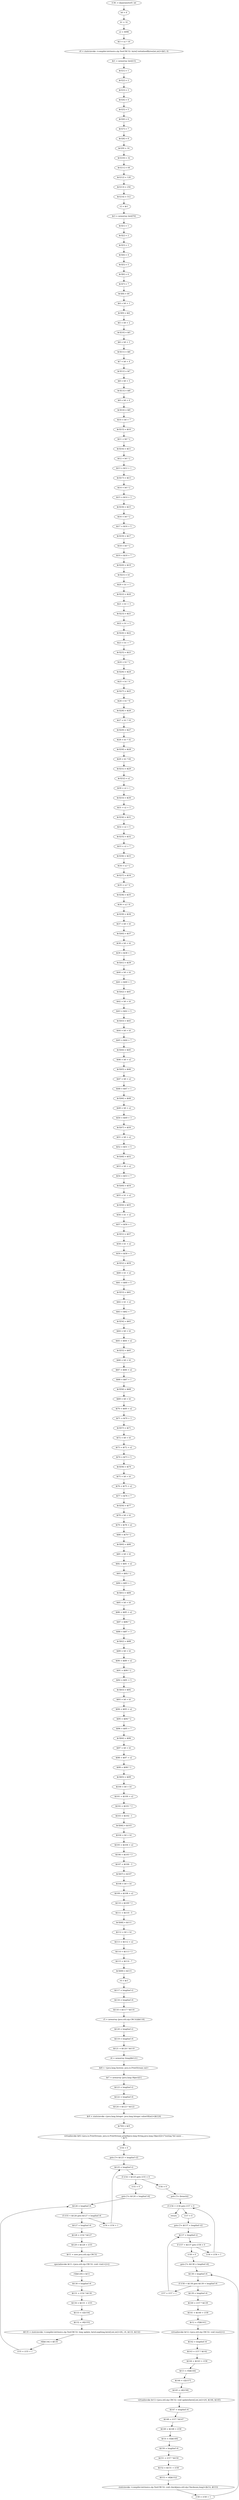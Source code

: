 digraph "unitGraph" {
    "i136 := @parameter0: int"
    "b0 = 8"
    "b1 = 32"
    "s2 = 4096"
    "$i3 = s2 * 16"
    "r0 = staticinvoke <compiler.intrinsics.zip.TestCRC32: byte[] initializedBytes(int,int)>($i3, 0)"
    "$r1 = newarray (int)[15]"
    "$r1[1] = 1"
    "$r1[2] = 2"
    "$r1[3] = 3"
    "$r1[4] = 4"
    "$r1[5] = 5"
    "$r1[6] = 6"
    "$r1[7] = 7"
    "$r1[8] = 8"
    "$r1[9] = 16"
    "$r1[10] = 32"
    "$r1[11] = 64"
    "$r1[12] = 128"
    "$r1[13] = 256"
    "$r1[14] = 512"
    "r2 = $r1"
    "$r3 = newarray (int)[70]"
    "$r3[1] = 1"
    "$r3[2] = 2"
    "$r3[3] = 3"
    "$r3[4] = 4"
    "$r3[5] = 5"
    "$r3[6] = 6"
    "$r3[7] = 7"
    "$r3[8] = b0"
    "$i4 = b0 + 1"
    "$r3[9] = $i4"
    "$i5 = b0 + 2"
    "$r3[10] = $i5"
    "$i6 = b0 + 3"
    "$r3[11] = $i6"
    "$i7 = b0 + 4"
    "$r3[12] = $i7"
    "$i8 = b0 + 5"
    "$r3[13] = $i8"
    "$i9 = b0 + 6"
    "$r3[14] = $i9"
    "$i10 = b0 + 7"
    "$r3[15] = $i10"
    "$i11 = b0 * 2"
    "$r3[16] = $i11"
    "$i12 = b0 * 2"
    "$i13 = $i12 + 1"
    "$r3[17] = $i13"
    "$i14 = b0 * 2"
    "$i15 = $i14 + 3"
    "$r3[18] = $i15"
    "$i16 = b0 * 2"
    "$i17 = $i16 + 5"
    "$r3[19] = $i17"
    "$i18 = b0 * 2"
    "$i19 = $i18 + 7"
    "$r3[20] = $i19"
    "$r3[21] = b1"
    "$i20 = b1 + 1"
    "$r3[22] = $i20"
    "$i21 = b1 + 3"
    "$r3[23] = $i21"
    "$i22 = b1 + 5"
    "$r3[24] = $i22"
    "$i23 = b1 + 7"
    "$r3[25] = $i23"
    "$i24 = b1 * 2"
    "$r3[26] = $i24"
    "$i25 = b1 * 4"
    "$r3[27] = $i25"
    "$i26 = b1 * 8"
    "$r3[28] = $i26"
    "$i27 = b1 * 16"
    "$r3[29] = $i27"
    "$i28 = b1 * 32"
    "$r3[30] = $i28"
    "$i29 = b1 * 64"
    "$r3[31] = $i29"
    "$r3[32] = s2"
    "$i30 = s2 + 1"
    "$r3[33] = $i30"
    "$i31 = s2 + 3"
    "$r3[34] = $i31"
    "$i32 = s2 + 5"
    "$r3[35] = $i32"
    "$i33 = s2 + 7"
    "$r3[36] = $i33"
    "$i34 = s2 * 2"
    "$r3[37] = $i34"
    "$i35 = s2 * 4"
    "$r3[38] = $i35"
    "$i36 = s2 * 8"
    "$r3[39] = $i36"
    "$i37 = b0 + b1"
    "$r3[40] = $i37"
    "$i38 = b0 + b1"
    "$i39 = $i38 + 1"
    "$r3[41] = $i39"
    "$i40 = b0 + b1"
    "$i41 = $i40 + 3"
    "$r3[42] = $i41"
    "$i42 = b0 + b1"
    "$i43 = $i42 + 5"
    "$r3[43] = $i43"
    "$i44 = b0 + b1"
    "$i45 = $i44 + 7"
    "$r3[44] = $i45"
    "$i46 = b0 + s2"
    "$r3[45] = $i46"
    "$i47 = b0 + s2"
    "$i48 = $i47 + 1"
    "$r3[46] = $i48"
    "$i49 = b0 + s2"
    "$i50 = $i49 + 3"
    "$r3[47] = $i50"
    "$i51 = b0 + s2"
    "$i52 = $i51 + 5"
    "$r3[48] = $i52"
    "$i53 = b0 + s2"
    "$i54 = $i53 + 7"
    "$r3[49] = $i54"
    "$i55 = b1 + s2"
    "$r3[50] = $i55"
    "$i56 = b1 + s2"
    "$i57 = $i56 + 1"
    "$r3[51] = $i57"
    "$i58 = b1 + s2"
    "$i59 = $i58 + 3"
    "$r3[52] = $i59"
    "$i60 = b1 + s2"
    "$i61 = $i60 + 5"
    "$r3[53] = $i61"
    "$i62 = b1 + s2"
    "$i63 = $i62 + 7"
    "$r3[54] = $i63"
    "$i64 = b0 + b1"
    "$i65 = $i64 + s2"
    "$r3[55] = $i65"
    "$i66 = b0 + b1"
    "$i67 = $i66 + s2"
    "$i68 = $i67 + 1"
    "$r3[56] = $i68"
    "$i69 = b0 + b1"
    "$i70 = $i69 + s2"
    "$i71 = $i70 + 3"
    "$r3[57] = $i71"
    "$i72 = b0 + b1"
    "$i73 = $i72 + s2"
    "$i74 = $i73 + 5"
    "$r3[58] = $i74"
    "$i75 = b0 + b1"
    "$i76 = $i75 + s2"
    "$i77 = $i76 + 7"
    "$r3[59] = $i77"
    "$i78 = b0 + b1"
    "$i79 = $i78 + s2"
    "$i80 = $i79 * 2"
    "$r3[60] = $i80"
    "$i81 = b0 + b1"
    "$i82 = $i81 + s2"
    "$i83 = $i82 * 2"
    "$i84 = $i83 + 1"
    "$r3[61] = $i84"
    "$i85 = b0 + b1"
    "$i86 = $i85 + s2"
    "$i87 = $i86 * 2"
    "$i88 = $i87 + 3"
    "$r3[62] = $i88"
    "$i89 = b0 + b1"
    "$i90 = $i89 + s2"
    "$i91 = $i90 * 2"
    "$i92 = $i91 + 5"
    "$r3[63] = $i92"
    "$i93 = b0 + b1"
    "$i94 = $i93 + s2"
    "$i95 = $i94 * 2"
    "$i96 = $i95 + 7"
    "$r3[64] = $i96"
    "$i97 = b0 + b1"
    "$i98 = $i97 + s2"
    "$i99 = $i98 * 3"
    "$r3[65] = $i99"
    "$i100 = b0 + b1"
    "$i101 = $i100 + s2"
    "$i102 = $i101 * 3"
    "$i103 = $i102 - 1"
    "$r3[66] = $i103"
    "$i104 = b0 + b1"
    "$i105 = $i104 + s2"
    "$i106 = $i105 * 3"
    "$i107 = $i106 - 3"
    "$r3[67] = $i107"
    "$i108 = b0 + b1"
    "$i109 = $i108 + s2"
    "$i110 = $i109 * 3"
    "$i111 = $i110 - 5"
    "$r3[68] = $i111"
    "$i112 = b0 + b1"
    "$i113 = $i112 + s2"
    "$i114 = $i113 * 3"
    "$i115 = $i114 - 7"
    "$r3[69] = $i115"
    "r4 = $r3"
    "$i117 = lengthof r2"
    "$i116 = lengthof r4"
    "$i118 = $i117 * $i116"
    "r5 = newarray (java.util.zip.CRC32)[$i118]"
    "$i120 = lengthof r2"
    "$i119 = lengthof r4"
    "$i121 = $i120 * $i119"
    "r6 = newarray (long)[$i121]"
    "$r8 = <java.lang.System: java.io.PrintStream out>"
    "$r7 = newarray (java.lang.Object)[1]"
    "$i123 = lengthof r2"
    "$i122 = lengthof r4"
    "$i124 = $i123 * $i122"
    "$r9 = staticinvoke <java.lang.Integer: java.lang.Integer valueOf(int)>($i124)"
    "$r7[0] = $r9"
    "virtualinvoke $r8.<java.io.PrintStream: java.io.PrintStream printf(java.lang.String,java.lang.Object[])>(\"testing %d cases ...\n\", $r7)"
    "i154 = 0"
    "goto [?= $i125 = lengthof r2]"
    "i155 = 0"
    "goto [?= $i126 = lengthof r4]"
    "$i127 = lengthof r4"
    "$i128 = i154 * $i127"
    "$i129 = $i128 + i155"
    "$r11 = new java.util.zip.CRC32"
    "specialinvoke $r11.<java.util.zip.CRC32: void <init>()>()"
    "r5[$i129] = $r11"
    "$i130 = lengthof r4"
    "$i131 = i154 * $i130"
    "$i134 = $i131 + i155"
    "$i133 = r2[i154]"
    "$i132 = r4[i155]"
    "$l135 = staticinvoke <compiler.intrinsics.zip.TestCRC32: long update_byteLoop(long,byte[],int,int)>(0L, r0, $i133, $i132)"
    "r6[$i134] = $l135"
    "i155 = i155 + 1"
    "$i126 = lengthof r4"
    "if i155 < $i126 goto $i127 = lengthof r4"
    "i154 = i154 + 1"
    "$i125 = lengthof r2"
    "if i154 < $i125 goto i155 = 0"
    "i156 = 0"
    "goto [?= (branch)]"
    "i157 = 0"
    "goto [?= $i137 = lengthof r2]"
    "i158 = 0"
    "goto [?= $i138 = lengthof r4]"
    "$i139 = lengthof r4"
    "$i140 = i157 * $i139"
    "$i141 = $i140 + i158"
    "$r12 = r5[$i141]"
    "virtualinvoke $r12.<java.util.zip.CRC32: void reset()>()"
    "$i142 = lengthof r4"
    "$i143 = i157 * $i142"
    "$i144 = $i143 + i158"
    "$r13 = r5[$i144]"
    "$i146 = r2[i157]"
    "$i145 = r4[i158]"
    "virtualinvoke $r13.<java.util.zip.CRC32: void update(byte[],int,int)>(r0, $i146, $i145)"
    "$i147 = lengthof r4"
    "$i148 = i157 * $i147"
    "$i149 = $i148 + i158"
    "$r14 = r5[$i149]"
    "$i150 = lengthof r4"
    "$i151 = i157 * $i150"
    "$i152 = $i151 + i158"
    "$l153 = r6[$i152]"
    "staticinvoke <compiler.intrinsics.zip.TestCRC32: void check(java.util.zip.Checksum,long)>($r14, $l153)"
    "i158 = i158 + 1"
    "$i138 = lengthof r4"
    "if i158 < $i138 goto $i139 = lengthof r4"
    "i157 = i157 + 1"
    "$i137 = lengthof r2"
    "if i157 < $i137 goto i158 = 0"
    "i156 = i156 + 1"
    "if i156 < i136 goto i157 = 0"
    "return"
    "i136 := @parameter0: int"->"b0 = 8";
    "b0 = 8"->"b1 = 32";
    "b1 = 32"->"s2 = 4096";
    "s2 = 4096"->"$i3 = s2 * 16";
    "$i3 = s2 * 16"->"r0 = staticinvoke <compiler.intrinsics.zip.TestCRC32: byte[] initializedBytes(int,int)>($i3, 0)";
    "r0 = staticinvoke <compiler.intrinsics.zip.TestCRC32: byte[] initializedBytes(int,int)>($i3, 0)"->"$r1 = newarray (int)[15]";
    "$r1 = newarray (int)[15]"->"$r1[1] = 1";
    "$r1[1] = 1"->"$r1[2] = 2";
    "$r1[2] = 2"->"$r1[3] = 3";
    "$r1[3] = 3"->"$r1[4] = 4";
    "$r1[4] = 4"->"$r1[5] = 5";
    "$r1[5] = 5"->"$r1[6] = 6";
    "$r1[6] = 6"->"$r1[7] = 7";
    "$r1[7] = 7"->"$r1[8] = 8";
    "$r1[8] = 8"->"$r1[9] = 16";
    "$r1[9] = 16"->"$r1[10] = 32";
    "$r1[10] = 32"->"$r1[11] = 64";
    "$r1[11] = 64"->"$r1[12] = 128";
    "$r1[12] = 128"->"$r1[13] = 256";
    "$r1[13] = 256"->"$r1[14] = 512";
    "$r1[14] = 512"->"r2 = $r1";
    "r2 = $r1"->"$r3 = newarray (int)[70]";
    "$r3 = newarray (int)[70]"->"$r3[1] = 1";
    "$r3[1] = 1"->"$r3[2] = 2";
    "$r3[2] = 2"->"$r3[3] = 3";
    "$r3[3] = 3"->"$r3[4] = 4";
    "$r3[4] = 4"->"$r3[5] = 5";
    "$r3[5] = 5"->"$r3[6] = 6";
    "$r3[6] = 6"->"$r3[7] = 7";
    "$r3[7] = 7"->"$r3[8] = b0";
    "$r3[8] = b0"->"$i4 = b0 + 1";
    "$i4 = b0 + 1"->"$r3[9] = $i4";
    "$r3[9] = $i4"->"$i5 = b0 + 2";
    "$i5 = b0 + 2"->"$r3[10] = $i5";
    "$r3[10] = $i5"->"$i6 = b0 + 3";
    "$i6 = b0 + 3"->"$r3[11] = $i6";
    "$r3[11] = $i6"->"$i7 = b0 + 4";
    "$i7 = b0 + 4"->"$r3[12] = $i7";
    "$r3[12] = $i7"->"$i8 = b0 + 5";
    "$i8 = b0 + 5"->"$r3[13] = $i8";
    "$r3[13] = $i8"->"$i9 = b0 + 6";
    "$i9 = b0 + 6"->"$r3[14] = $i9";
    "$r3[14] = $i9"->"$i10 = b0 + 7";
    "$i10 = b0 + 7"->"$r3[15] = $i10";
    "$r3[15] = $i10"->"$i11 = b0 * 2";
    "$i11 = b0 * 2"->"$r3[16] = $i11";
    "$r3[16] = $i11"->"$i12 = b0 * 2";
    "$i12 = b0 * 2"->"$i13 = $i12 + 1";
    "$i13 = $i12 + 1"->"$r3[17] = $i13";
    "$r3[17] = $i13"->"$i14 = b0 * 2";
    "$i14 = b0 * 2"->"$i15 = $i14 + 3";
    "$i15 = $i14 + 3"->"$r3[18] = $i15";
    "$r3[18] = $i15"->"$i16 = b0 * 2";
    "$i16 = b0 * 2"->"$i17 = $i16 + 5";
    "$i17 = $i16 + 5"->"$r3[19] = $i17";
    "$r3[19] = $i17"->"$i18 = b0 * 2";
    "$i18 = b0 * 2"->"$i19 = $i18 + 7";
    "$i19 = $i18 + 7"->"$r3[20] = $i19";
    "$r3[20] = $i19"->"$r3[21] = b1";
    "$r3[21] = b1"->"$i20 = b1 + 1";
    "$i20 = b1 + 1"->"$r3[22] = $i20";
    "$r3[22] = $i20"->"$i21 = b1 + 3";
    "$i21 = b1 + 3"->"$r3[23] = $i21";
    "$r3[23] = $i21"->"$i22 = b1 + 5";
    "$i22 = b1 + 5"->"$r3[24] = $i22";
    "$r3[24] = $i22"->"$i23 = b1 + 7";
    "$i23 = b1 + 7"->"$r3[25] = $i23";
    "$r3[25] = $i23"->"$i24 = b1 * 2";
    "$i24 = b1 * 2"->"$r3[26] = $i24";
    "$r3[26] = $i24"->"$i25 = b1 * 4";
    "$i25 = b1 * 4"->"$r3[27] = $i25";
    "$r3[27] = $i25"->"$i26 = b1 * 8";
    "$i26 = b1 * 8"->"$r3[28] = $i26";
    "$r3[28] = $i26"->"$i27 = b1 * 16";
    "$i27 = b1 * 16"->"$r3[29] = $i27";
    "$r3[29] = $i27"->"$i28 = b1 * 32";
    "$i28 = b1 * 32"->"$r3[30] = $i28";
    "$r3[30] = $i28"->"$i29 = b1 * 64";
    "$i29 = b1 * 64"->"$r3[31] = $i29";
    "$r3[31] = $i29"->"$r3[32] = s2";
    "$r3[32] = s2"->"$i30 = s2 + 1";
    "$i30 = s2 + 1"->"$r3[33] = $i30";
    "$r3[33] = $i30"->"$i31 = s2 + 3";
    "$i31 = s2 + 3"->"$r3[34] = $i31";
    "$r3[34] = $i31"->"$i32 = s2 + 5";
    "$i32 = s2 + 5"->"$r3[35] = $i32";
    "$r3[35] = $i32"->"$i33 = s2 + 7";
    "$i33 = s2 + 7"->"$r3[36] = $i33";
    "$r3[36] = $i33"->"$i34 = s2 * 2";
    "$i34 = s2 * 2"->"$r3[37] = $i34";
    "$r3[37] = $i34"->"$i35 = s2 * 4";
    "$i35 = s2 * 4"->"$r3[38] = $i35";
    "$r3[38] = $i35"->"$i36 = s2 * 8";
    "$i36 = s2 * 8"->"$r3[39] = $i36";
    "$r3[39] = $i36"->"$i37 = b0 + b1";
    "$i37 = b0 + b1"->"$r3[40] = $i37";
    "$r3[40] = $i37"->"$i38 = b0 + b1";
    "$i38 = b0 + b1"->"$i39 = $i38 + 1";
    "$i39 = $i38 + 1"->"$r3[41] = $i39";
    "$r3[41] = $i39"->"$i40 = b0 + b1";
    "$i40 = b0 + b1"->"$i41 = $i40 + 3";
    "$i41 = $i40 + 3"->"$r3[42] = $i41";
    "$r3[42] = $i41"->"$i42 = b0 + b1";
    "$i42 = b0 + b1"->"$i43 = $i42 + 5";
    "$i43 = $i42 + 5"->"$r3[43] = $i43";
    "$r3[43] = $i43"->"$i44 = b0 + b1";
    "$i44 = b0 + b1"->"$i45 = $i44 + 7";
    "$i45 = $i44 + 7"->"$r3[44] = $i45";
    "$r3[44] = $i45"->"$i46 = b0 + s2";
    "$i46 = b0 + s2"->"$r3[45] = $i46";
    "$r3[45] = $i46"->"$i47 = b0 + s2";
    "$i47 = b0 + s2"->"$i48 = $i47 + 1";
    "$i48 = $i47 + 1"->"$r3[46] = $i48";
    "$r3[46] = $i48"->"$i49 = b0 + s2";
    "$i49 = b0 + s2"->"$i50 = $i49 + 3";
    "$i50 = $i49 + 3"->"$r3[47] = $i50";
    "$r3[47] = $i50"->"$i51 = b0 + s2";
    "$i51 = b0 + s2"->"$i52 = $i51 + 5";
    "$i52 = $i51 + 5"->"$r3[48] = $i52";
    "$r3[48] = $i52"->"$i53 = b0 + s2";
    "$i53 = b0 + s2"->"$i54 = $i53 + 7";
    "$i54 = $i53 + 7"->"$r3[49] = $i54";
    "$r3[49] = $i54"->"$i55 = b1 + s2";
    "$i55 = b1 + s2"->"$r3[50] = $i55";
    "$r3[50] = $i55"->"$i56 = b1 + s2";
    "$i56 = b1 + s2"->"$i57 = $i56 + 1";
    "$i57 = $i56 + 1"->"$r3[51] = $i57";
    "$r3[51] = $i57"->"$i58 = b1 + s2";
    "$i58 = b1 + s2"->"$i59 = $i58 + 3";
    "$i59 = $i58 + 3"->"$r3[52] = $i59";
    "$r3[52] = $i59"->"$i60 = b1 + s2";
    "$i60 = b1 + s2"->"$i61 = $i60 + 5";
    "$i61 = $i60 + 5"->"$r3[53] = $i61";
    "$r3[53] = $i61"->"$i62 = b1 + s2";
    "$i62 = b1 + s2"->"$i63 = $i62 + 7";
    "$i63 = $i62 + 7"->"$r3[54] = $i63";
    "$r3[54] = $i63"->"$i64 = b0 + b1";
    "$i64 = b0 + b1"->"$i65 = $i64 + s2";
    "$i65 = $i64 + s2"->"$r3[55] = $i65";
    "$r3[55] = $i65"->"$i66 = b0 + b1";
    "$i66 = b0 + b1"->"$i67 = $i66 + s2";
    "$i67 = $i66 + s2"->"$i68 = $i67 + 1";
    "$i68 = $i67 + 1"->"$r3[56] = $i68";
    "$r3[56] = $i68"->"$i69 = b0 + b1";
    "$i69 = b0 + b1"->"$i70 = $i69 + s2";
    "$i70 = $i69 + s2"->"$i71 = $i70 + 3";
    "$i71 = $i70 + 3"->"$r3[57] = $i71";
    "$r3[57] = $i71"->"$i72 = b0 + b1";
    "$i72 = b0 + b1"->"$i73 = $i72 + s2";
    "$i73 = $i72 + s2"->"$i74 = $i73 + 5";
    "$i74 = $i73 + 5"->"$r3[58] = $i74";
    "$r3[58] = $i74"->"$i75 = b0 + b1";
    "$i75 = b0 + b1"->"$i76 = $i75 + s2";
    "$i76 = $i75 + s2"->"$i77 = $i76 + 7";
    "$i77 = $i76 + 7"->"$r3[59] = $i77";
    "$r3[59] = $i77"->"$i78 = b0 + b1";
    "$i78 = b0 + b1"->"$i79 = $i78 + s2";
    "$i79 = $i78 + s2"->"$i80 = $i79 * 2";
    "$i80 = $i79 * 2"->"$r3[60] = $i80";
    "$r3[60] = $i80"->"$i81 = b0 + b1";
    "$i81 = b0 + b1"->"$i82 = $i81 + s2";
    "$i82 = $i81 + s2"->"$i83 = $i82 * 2";
    "$i83 = $i82 * 2"->"$i84 = $i83 + 1";
    "$i84 = $i83 + 1"->"$r3[61] = $i84";
    "$r3[61] = $i84"->"$i85 = b0 + b1";
    "$i85 = b0 + b1"->"$i86 = $i85 + s2";
    "$i86 = $i85 + s2"->"$i87 = $i86 * 2";
    "$i87 = $i86 * 2"->"$i88 = $i87 + 3";
    "$i88 = $i87 + 3"->"$r3[62] = $i88";
    "$r3[62] = $i88"->"$i89 = b0 + b1";
    "$i89 = b0 + b1"->"$i90 = $i89 + s2";
    "$i90 = $i89 + s2"->"$i91 = $i90 * 2";
    "$i91 = $i90 * 2"->"$i92 = $i91 + 5";
    "$i92 = $i91 + 5"->"$r3[63] = $i92";
    "$r3[63] = $i92"->"$i93 = b0 + b1";
    "$i93 = b0 + b1"->"$i94 = $i93 + s2";
    "$i94 = $i93 + s2"->"$i95 = $i94 * 2";
    "$i95 = $i94 * 2"->"$i96 = $i95 + 7";
    "$i96 = $i95 + 7"->"$r3[64] = $i96";
    "$r3[64] = $i96"->"$i97 = b0 + b1";
    "$i97 = b0 + b1"->"$i98 = $i97 + s2";
    "$i98 = $i97 + s2"->"$i99 = $i98 * 3";
    "$i99 = $i98 * 3"->"$r3[65] = $i99";
    "$r3[65] = $i99"->"$i100 = b0 + b1";
    "$i100 = b0 + b1"->"$i101 = $i100 + s2";
    "$i101 = $i100 + s2"->"$i102 = $i101 * 3";
    "$i102 = $i101 * 3"->"$i103 = $i102 - 1";
    "$i103 = $i102 - 1"->"$r3[66] = $i103";
    "$r3[66] = $i103"->"$i104 = b0 + b1";
    "$i104 = b0 + b1"->"$i105 = $i104 + s2";
    "$i105 = $i104 + s2"->"$i106 = $i105 * 3";
    "$i106 = $i105 * 3"->"$i107 = $i106 - 3";
    "$i107 = $i106 - 3"->"$r3[67] = $i107";
    "$r3[67] = $i107"->"$i108 = b0 + b1";
    "$i108 = b0 + b1"->"$i109 = $i108 + s2";
    "$i109 = $i108 + s2"->"$i110 = $i109 * 3";
    "$i110 = $i109 * 3"->"$i111 = $i110 - 5";
    "$i111 = $i110 - 5"->"$r3[68] = $i111";
    "$r3[68] = $i111"->"$i112 = b0 + b1";
    "$i112 = b0 + b1"->"$i113 = $i112 + s2";
    "$i113 = $i112 + s2"->"$i114 = $i113 * 3";
    "$i114 = $i113 * 3"->"$i115 = $i114 - 7";
    "$i115 = $i114 - 7"->"$r3[69] = $i115";
    "$r3[69] = $i115"->"r4 = $r3";
    "r4 = $r3"->"$i117 = lengthof r2";
    "$i117 = lengthof r2"->"$i116 = lengthof r4";
    "$i116 = lengthof r4"->"$i118 = $i117 * $i116";
    "$i118 = $i117 * $i116"->"r5 = newarray (java.util.zip.CRC32)[$i118]";
    "r5 = newarray (java.util.zip.CRC32)[$i118]"->"$i120 = lengthof r2";
    "$i120 = lengthof r2"->"$i119 = lengthof r4";
    "$i119 = lengthof r4"->"$i121 = $i120 * $i119";
    "$i121 = $i120 * $i119"->"r6 = newarray (long)[$i121]";
    "r6 = newarray (long)[$i121]"->"$r8 = <java.lang.System: java.io.PrintStream out>";
    "$r8 = <java.lang.System: java.io.PrintStream out>"->"$r7 = newarray (java.lang.Object)[1]";
    "$r7 = newarray (java.lang.Object)[1]"->"$i123 = lengthof r2";
    "$i123 = lengthof r2"->"$i122 = lengthof r4";
    "$i122 = lengthof r4"->"$i124 = $i123 * $i122";
    "$i124 = $i123 * $i122"->"$r9 = staticinvoke <java.lang.Integer: java.lang.Integer valueOf(int)>($i124)";
    "$r9 = staticinvoke <java.lang.Integer: java.lang.Integer valueOf(int)>($i124)"->"$r7[0] = $r9";
    "$r7[0] = $r9"->"virtualinvoke $r8.<java.io.PrintStream: java.io.PrintStream printf(java.lang.String,java.lang.Object[])>(\"testing %d cases ...\n\", $r7)";
    "virtualinvoke $r8.<java.io.PrintStream: java.io.PrintStream printf(java.lang.String,java.lang.Object[])>(\"testing %d cases ...\n\", $r7)"->"i154 = 0";
    "i154 = 0"->"goto [?= $i125 = lengthof r2]";
    "goto [?= $i125 = lengthof r2]"->"$i125 = lengthof r2";
    "i155 = 0"->"goto [?= $i126 = lengthof r4]";
    "goto [?= $i126 = lengthof r4]"->"$i126 = lengthof r4";
    "$i127 = lengthof r4"->"$i128 = i154 * $i127";
    "$i128 = i154 * $i127"->"$i129 = $i128 + i155";
    "$i129 = $i128 + i155"->"$r11 = new java.util.zip.CRC32";
    "$r11 = new java.util.zip.CRC32"->"specialinvoke $r11.<java.util.zip.CRC32: void <init>()>()";
    "specialinvoke $r11.<java.util.zip.CRC32: void <init>()>()"->"r5[$i129] = $r11";
    "r5[$i129] = $r11"->"$i130 = lengthof r4";
    "$i130 = lengthof r4"->"$i131 = i154 * $i130";
    "$i131 = i154 * $i130"->"$i134 = $i131 + i155";
    "$i134 = $i131 + i155"->"$i133 = r2[i154]";
    "$i133 = r2[i154]"->"$i132 = r4[i155]";
    "$i132 = r4[i155]"->"$l135 = staticinvoke <compiler.intrinsics.zip.TestCRC32: long update_byteLoop(long,byte[],int,int)>(0L, r0, $i133, $i132)";
    "$l135 = staticinvoke <compiler.intrinsics.zip.TestCRC32: long update_byteLoop(long,byte[],int,int)>(0L, r0, $i133, $i132)"->"r6[$i134] = $l135";
    "r6[$i134] = $l135"->"i155 = i155 + 1";
    "i155 = i155 + 1"->"$i126 = lengthof r4";
    "$i126 = lengthof r4"->"if i155 < $i126 goto $i127 = lengthof r4";
    "if i155 < $i126 goto $i127 = lengthof r4"->"i154 = i154 + 1";
    "if i155 < $i126 goto $i127 = lengthof r4"->"$i127 = lengthof r4";
    "i154 = i154 + 1"->"$i125 = lengthof r2";
    "$i125 = lengthof r2"->"if i154 < $i125 goto i155 = 0";
    "if i154 < $i125 goto i155 = 0"->"i156 = 0";
    "if i154 < $i125 goto i155 = 0"->"i155 = 0";
    "i156 = 0"->"goto [?= (branch)]";
    "goto [?= (branch)]"->"if i156 < i136 goto i157 = 0";
    "i157 = 0"->"goto [?= $i137 = lengthof r2]";
    "goto [?= $i137 = lengthof r2]"->"$i137 = lengthof r2";
    "i158 = 0"->"goto [?= $i138 = lengthof r4]";
    "goto [?= $i138 = lengthof r4]"->"$i138 = lengthof r4";
    "$i139 = lengthof r4"->"$i140 = i157 * $i139";
    "$i140 = i157 * $i139"->"$i141 = $i140 + i158";
    "$i141 = $i140 + i158"->"$r12 = r5[$i141]";
    "$r12 = r5[$i141]"->"virtualinvoke $r12.<java.util.zip.CRC32: void reset()>()";
    "virtualinvoke $r12.<java.util.zip.CRC32: void reset()>()"->"$i142 = lengthof r4";
    "$i142 = lengthof r4"->"$i143 = i157 * $i142";
    "$i143 = i157 * $i142"->"$i144 = $i143 + i158";
    "$i144 = $i143 + i158"->"$r13 = r5[$i144]";
    "$r13 = r5[$i144]"->"$i146 = r2[i157]";
    "$i146 = r2[i157]"->"$i145 = r4[i158]";
    "$i145 = r4[i158]"->"virtualinvoke $r13.<java.util.zip.CRC32: void update(byte[],int,int)>(r0, $i146, $i145)";
    "virtualinvoke $r13.<java.util.zip.CRC32: void update(byte[],int,int)>(r0, $i146, $i145)"->"$i147 = lengthof r4";
    "$i147 = lengthof r4"->"$i148 = i157 * $i147";
    "$i148 = i157 * $i147"->"$i149 = $i148 + i158";
    "$i149 = $i148 + i158"->"$r14 = r5[$i149]";
    "$r14 = r5[$i149]"->"$i150 = lengthof r4";
    "$i150 = lengthof r4"->"$i151 = i157 * $i150";
    "$i151 = i157 * $i150"->"$i152 = $i151 + i158";
    "$i152 = $i151 + i158"->"$l153 = r6[$i152]";
    "$l153 = r6[$i152]"->"staticinvoke <compiler.intrinsics.zip.TestCRC32: void check(java.util.zip.Checksum,long)>($r14, $l153)";
    "staticinvoke <compiler.intrinsics.zip.TestCRC32: void check(java.util.zip.Checksum,long)>($r14, $l153)"->"i158 = i158 + 1";
    "i158 = i158 + 1"->"$i138 = lengthof r4";
    "$i138 = lengthof r4"->"if i158 < $i138 goto $i139 = lengthof r4";
    "if i158 < $i138 goto $i139 = lengthof r4"->"i157 = i157 + 1";
    "if i158 < $i138 goto $i139 = lengthof r4"->"$i139 = lengthof r4";
    "i157 = i157 + 1"->"$i137 = lengthof r2";
    "$i137 = lengthof r2"->"if i157 < $i137 goto i158 = 0";
    "if i157 < $i137 goto i158 = 0"->"i156 = i156 + 1";
    "if i157 < $i137 goto i158 = 0"->"i158 = 0";
    "i156 = i156 + 1"->"if i156 < i136 goto i157 = 0";
    "if i156 < i136 goto i157 = 0"->"return";
    "if i156 < i136 goto i157 = 0"->"i157 = 0";
}
